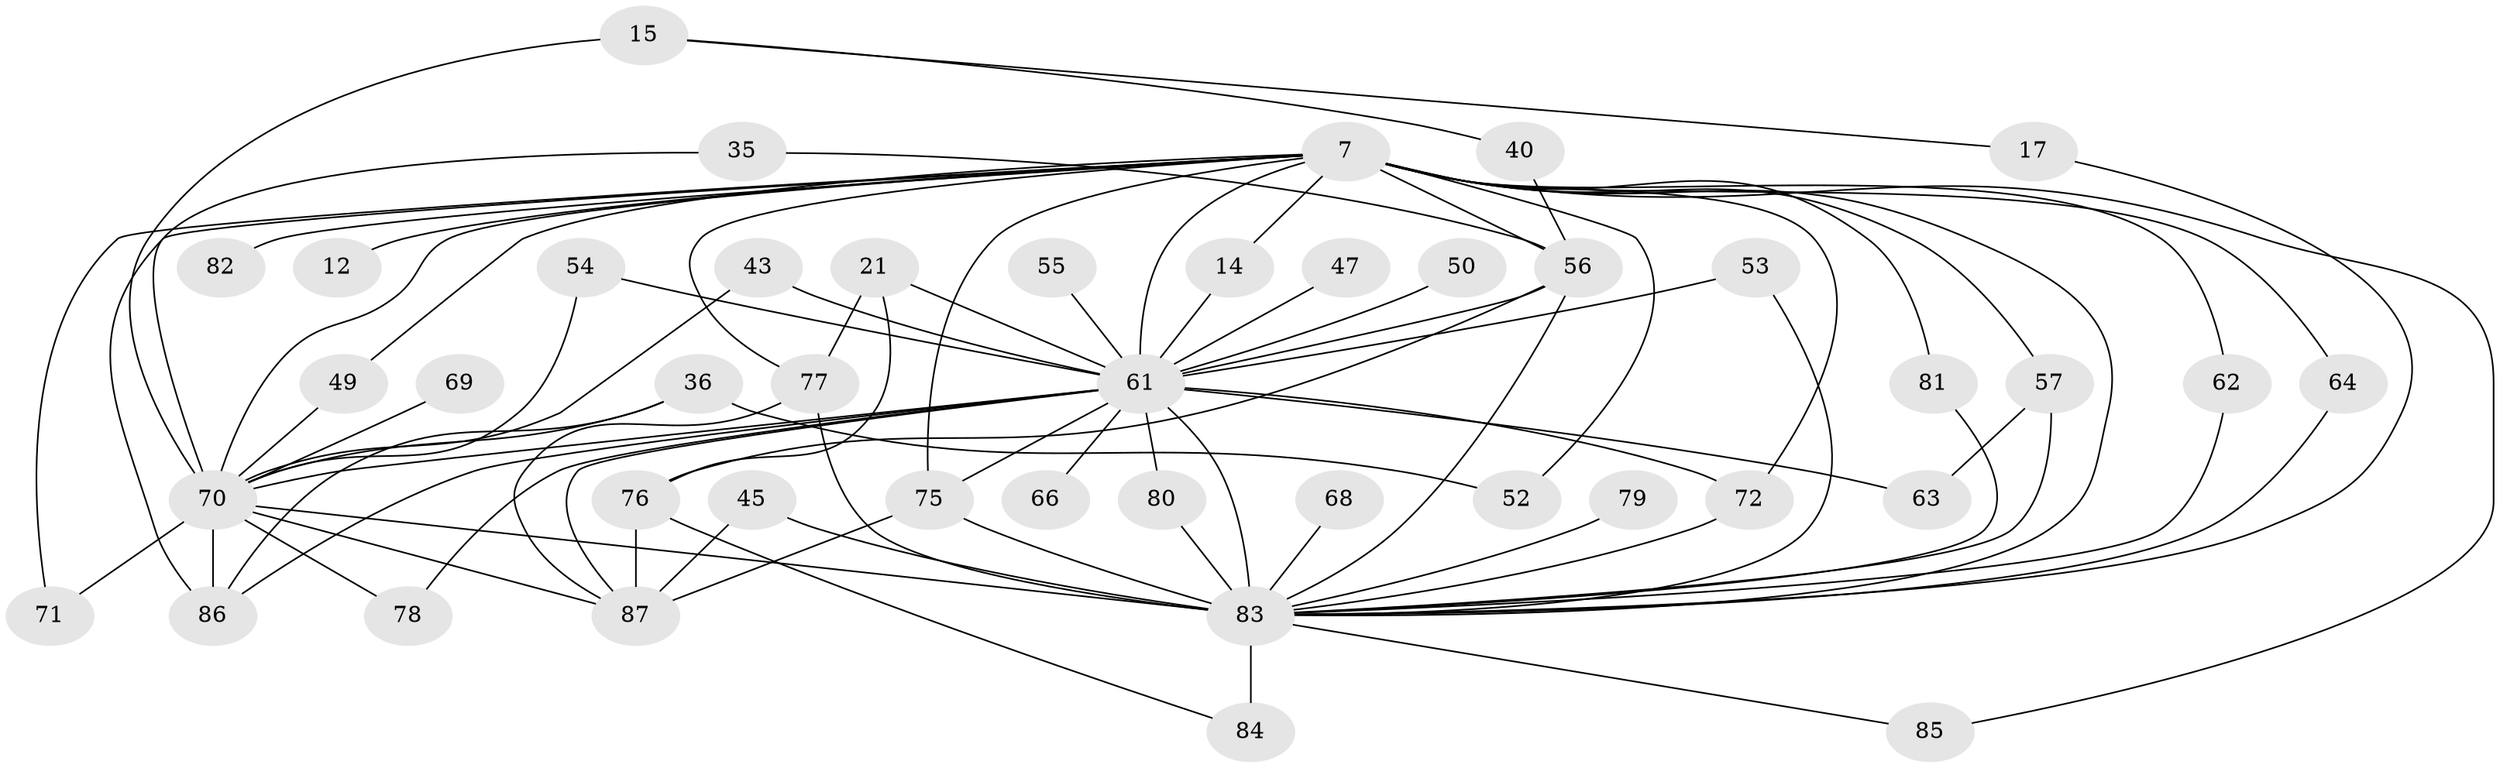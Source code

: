 // original degree distribution, {29: 0.011494252873563218, 15: 0.022988505747126436, 20: 0.011494252873563218, 16: 0.022988505747126436, 17: 0.011494252873563218, 19: 0.011494252873563218, 22: 0.011494252873563218, 23: 0.011494252873563218, 4: 0.11494252873563218, 2: 0.5862068965517241, 3: 0.11494252873563218, 6: 0.022988505747126436, 7: 0.011494252873563218, 5: 0.034482758620689655}
// Generated by graph-tools (version 1.1) at 2025/46/03/09/25 04:46:01]
// undirected, 43 vertices, 81 edges
graph export_dot {
graph [start="1"]
  node [color=gray90,style=filled];
  7 [super="+1"];
  12;
  14;
  15;
  17;
  21;
  35;
  36;
  40;
  43;
  45 [super="+24"];
  47;
  49;
  50;
  52;
  53;
  54;
  55;
  56 [super="+30+31+33"];
  57 [super="+27"];
  61 [super="+39+59+10"];
  62;
  63;
  64;
  66;
  68;
  69;
  70 [super="+51+26"];
  71;
  72 [super="+25+22+67"];
  75 [super="+65+73+41"];
  76 [super="+48"];
  77 [super="+58+60"];
  78;
  79;
  80;
  81;
  82;
  83 [super="+11+13+9"];
  84 [super="+42"];
  85;
  86 [super="+34+44+74"];
  87 [super="+23"];
  7 -- 12 [weight=2];
  7 -- 56 [weight=4];
  7 -- 64;
  7 -- 72 [weight=4];
  7 -- 82 [weight=2];
  7 -- 85;
  7 -- 86 [weight=2];
  7 -- 71;
  7 -- 14;
  7 -- 77 [weight=2];
  7 -- 81;
  7 -- 49;
  7 -- 52;
  7 -- 57;
  7 -- 62;
  7 -- 75 [weight=2];
  7 -- 83 [weight=9];
  7 -- 61 [weight=5];
  7 -- 70 [weight=5];
  14 -- 61;
  15 -- 17;
  15 -- 40;
  15 -- 70 [weight=2];
  17 -- 83;
  21 -- 76;
  21 -- 61 [weight=2];
  21 -- 77;
  35 -- 56;
  35 -- 70;
  36 -- 52;
  36 -- 70 [weight=2];
  36 -- 86;
  40 -- 56;
  43 -- 61;
  43 -- 70;
  45 -- 87;
  45 -- 83 [weight=2];
  47 -- 61 [weight=2];
  49 -- 70;
  50 -- 61 [weight=2];
  53 -- 61;
  53 -- 83;
  54 -- 61;
  54 -- 70;
  55 -- 61 [weight=2];
  56 -- 61 [weight=2];
  56 -- 83 [weight=2];
  56 -- 76;
  57 -- 63;
  57 -- 83 [weight=2];
  61 -- 75 [weight=4];
  61 -- 78;
  61 -- 66;
  61 -- 72;
  61 -- 80;
  61 -- 63;
  61 -- 87;
  61 -- 70 [weight=5];
  61 -- 83 [weight=9];
  61 -- 86;
  62 -- 83;
  64 -- 83;
  68 -- 83 [weight=2];
  69 -- 70;
  70 -- 71;
  70 -- 78;
  70 -- 83 [weight=13];
  70 -- 86;
  70 -- 87;
  72 -- 83;
  75 -- 87;
  75 -- 83;
  76 -- 84;
  76 -- 87 [weight=2];
  77 -- 87;
  77 -- 83;
  79 -- 83 [weight=2];
  80 -- 83;
  81 -- 83;
  83 -- 84 [weight=2];
  83 -- 85;
}
